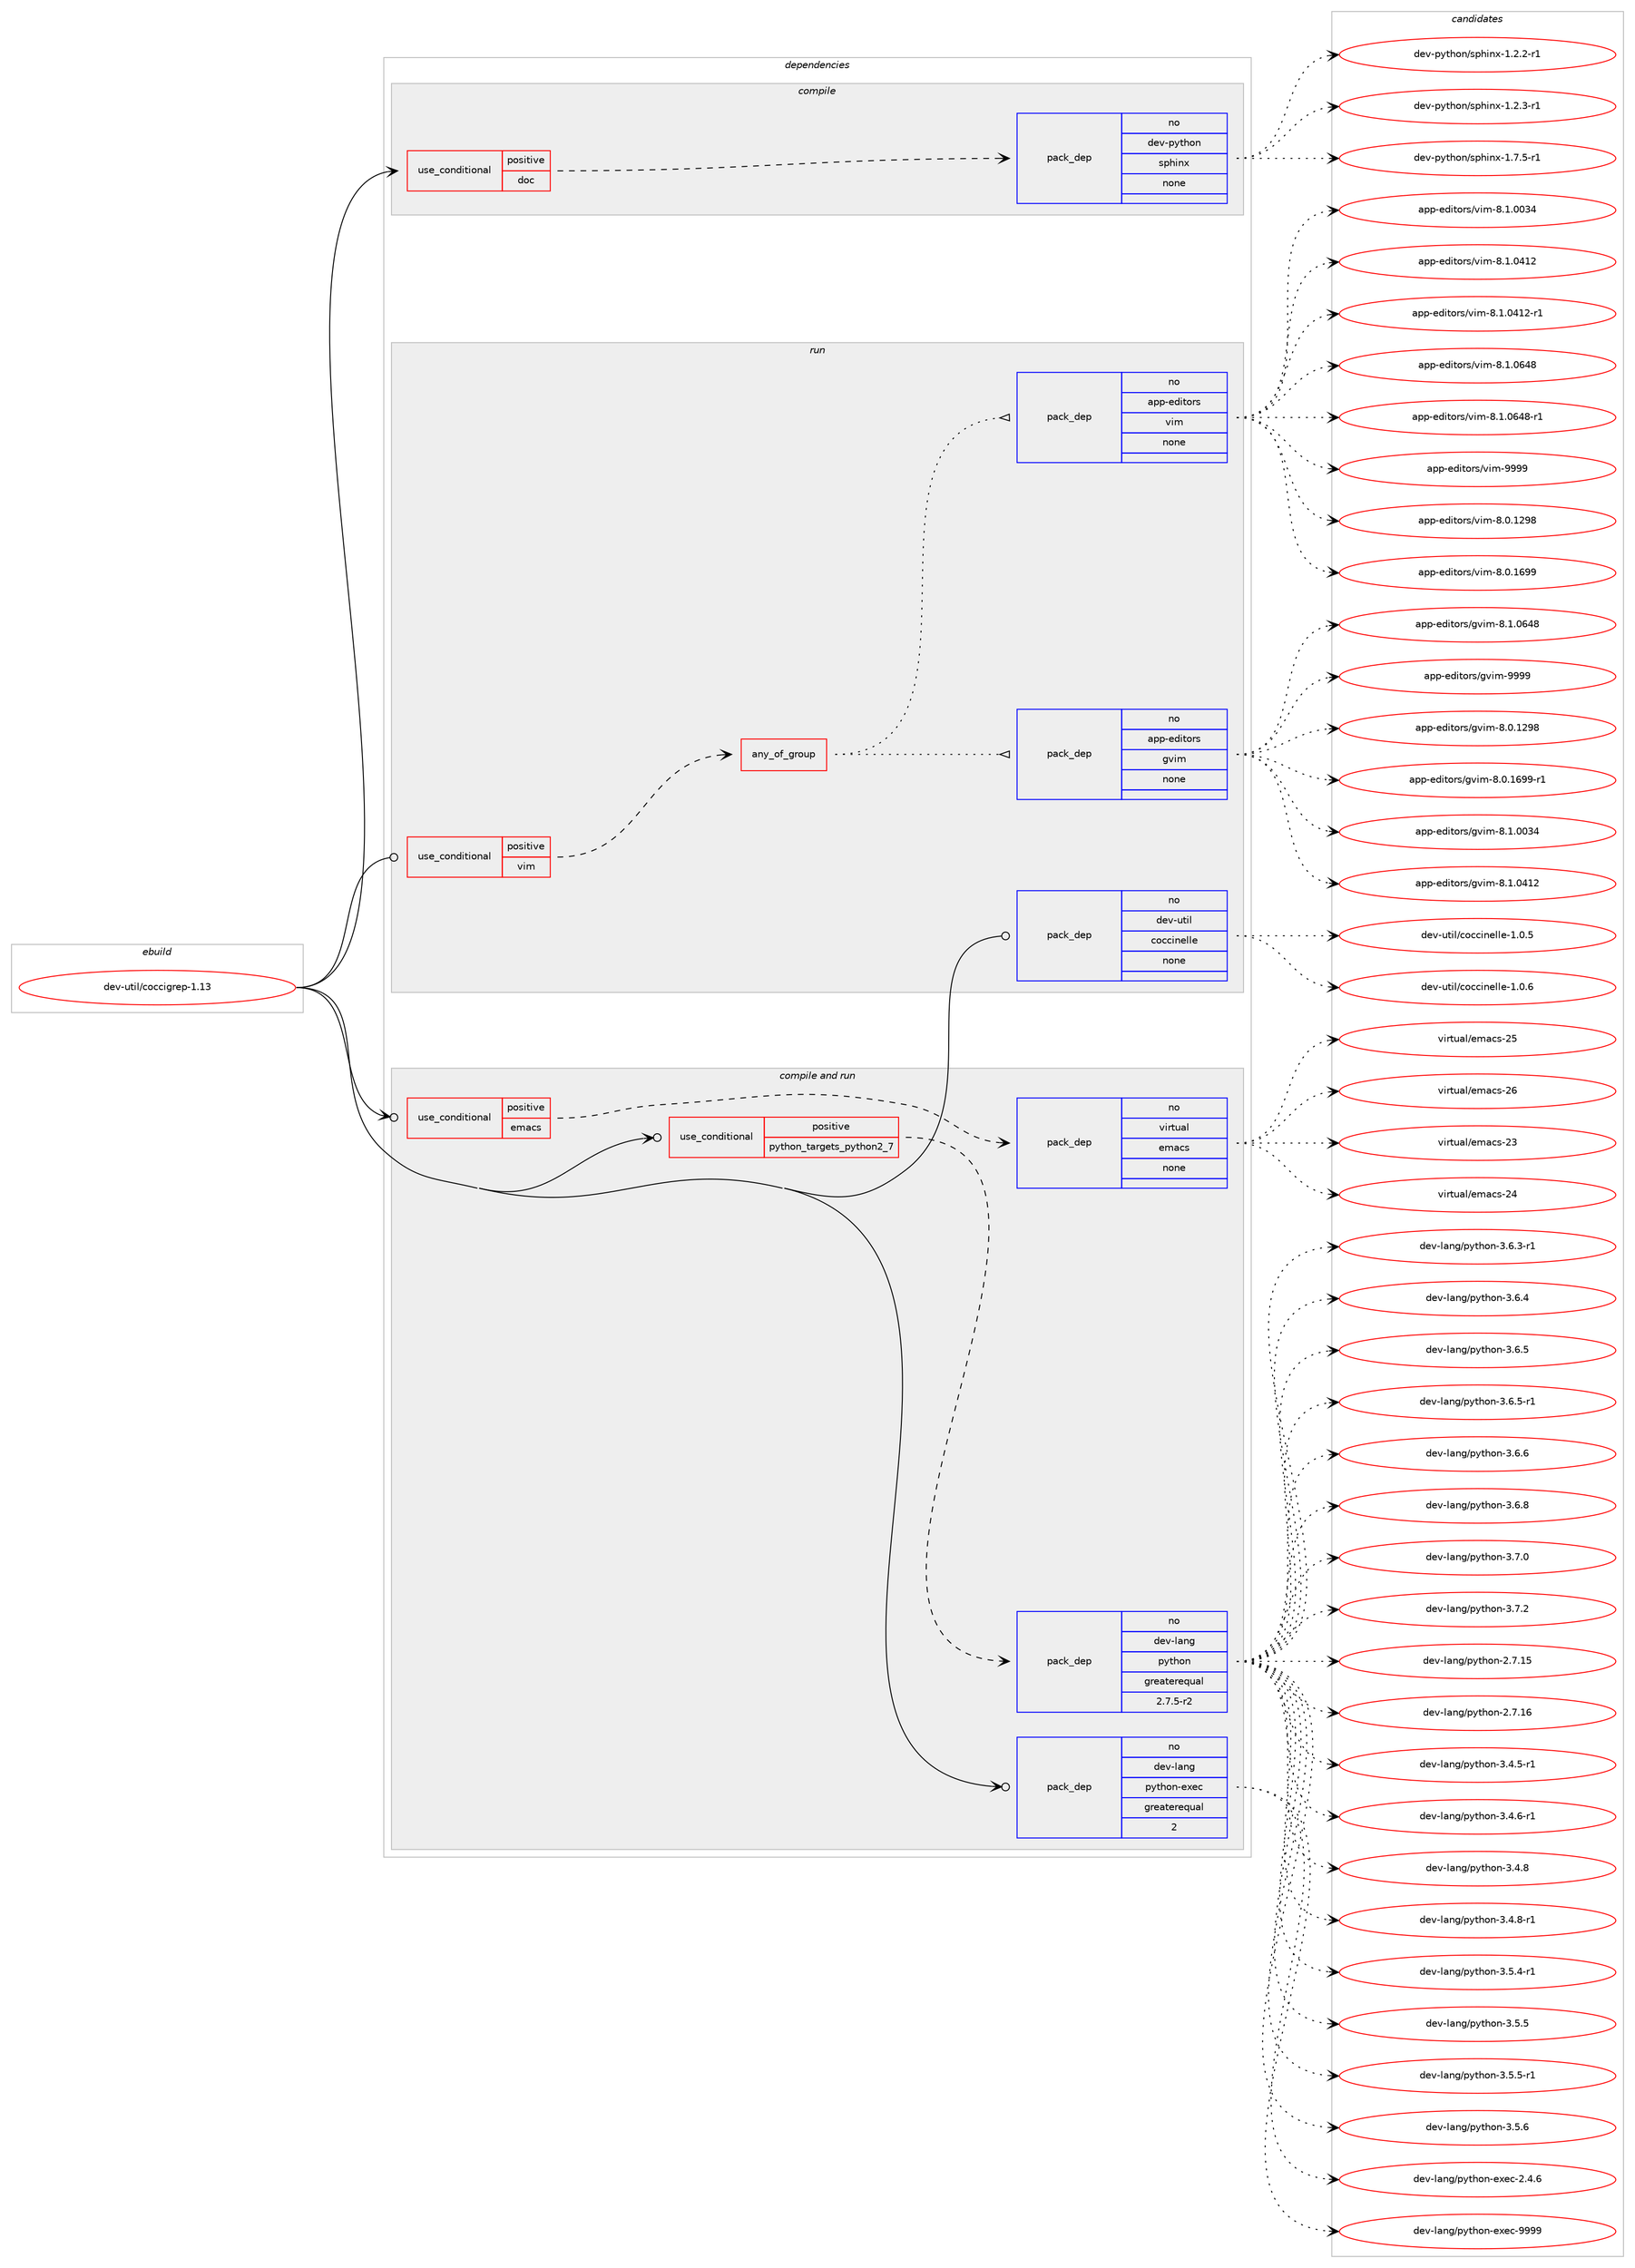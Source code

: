 digraph prolog {

# *************
# Graph options
# *************

newrank=true;
concentrate=true;
compound=true;
graph [rankdir=LR,fontname=Helvetica,fontsize=10,ranksep=1.5];#, ranksep=2.5, nodesep=0.2];
edge  [arrowhead=vee];
node  [fontname=Helvetica,fontsize=10];

# **********
# The ebuild
# **********

subgraph cluster_leftcol {
color=gray;
rank=same;
label=<<i>ebuild</i>>;
id [label="dev-util/coccigrep-1.13", color=red, width=4, href="../dev-util/coccigrep-1.13.svg"];
}

# ****************
# The dependencies
# ****************

subgraph cluster_midcol {
color=gray;
label=<<i>dependencies</i>>;
subgraph cluster_compile {
fillcolor="#eeeeee";
style=filled;
label=<<i>compile</i>>;
subgraph cond423533 {
dependency1542567 [label=<<TABLE BORDER="0" CELLBORDER="1" CELLSPACING="0" CELLPADDING="4"><TR><TD ROWSPAN="3" CELLPADDING="10">use_conditional</TD></TR><TR><TD>positive</TD></TR><TR><TD>doc</TD></TR></TABLE>>, shape=none, color=red];
subgraph pack1095427 {
dependency1542568 [label=<<TABLE BORDER="0" CELLBORDER="1" CELLSPACING="0" CELLPADDING="4" WIDTH="220"><TR><TD ROWSPAN="6" CELLPADDING="30">pack_dep</TD></TR><TR><TD WIDTH="110">no</TD></TR><TR><TD>dev-python</TD></TR><TR><TD>sphinx</TD></TR><TR><TD>none</TD></TR><TR><TD></TD></TR></TABLE>>, shape=none, color=blue];
}
dependency1542567:e -> dependency1542568:w [weight=20,style="dashed",arrowhead="vee"];
}
id:e -> dependency1542567:w [weight=20,style="solid",arrowhead="vee"];
}
subgraph cluster_compileandrun {
fillcolor="#eeeeee";
style=filled;
label=<<i>compile and run</i>>;
subgraph cond423534 {
dependency1542569 [label=<<TABLE BORDER="0" CELLBORDER="1" CELLSPACING="0" CELLPADDING="4"><TR><TD ROWSPAN="3" CELLPADDING="10">use_conditional</TD></TR><TR><TD>positive</TD></TR><TR><TD>emacs</TD></TR></TABLE>>, shape=none, color=red];
subgraph pack1095428 {
dependency1542570 [label=<<TABLE BORDER="0" CELLBORDER="1" CELLSPACING="0" CELLPADDING="4" WIDTH="220"><TR><TD ROWSPAN="6" CELLPADDING="30">pack_dep</TD></TR><TR><TD WIDTH="110">no</TD></TR><TR><TD>virtual</TD></TR><TR><TD>emacs</TD></TR><TR><TD>none</TD></TR><TR><TD></TD></TR></TABLE>>, shape=none, color=blue];
}
dependency1542569:e -> dependency1542570:w [weight=20,style="dashed",arrowhead="vee"];
}
id:e -> dependency1542569:w [weight=20,style="solid",arrowhead="odotvee"];
subgraph cond423535 {
dependency1542571 [label=<<TABLE BORDER="0" CELLBORDER="1" CELLSPACING="0" CELLPADDING="4"><TR><TD ROWSPAN="3" CELLPADDING="10">use_conditional</TD></TR><TR><TD>positive</TD></TR><TR><TD>python_targets_python2_7</TD></TR></TABLE>>, shape=none, color=red];
subgraph pack1095429 {
dependency1542572 [label=<<TABLE BORDER="0" CELLBORDER="1" CELLSPACING="0" CELLPADDING="4" WIDTH="220"><TR><TD ROWSPAN="6" CELLPADDING="30">pack_dep</TD></TR><TR><TD WIDTH="110">no</TD></TR><TR><TD>dev-lang</TD></TR><TR><TD>python</TD></TR><TR><TD>greaterequal</TD></TR><TR><TD>2.7.5-r2</TD></TR></TABLE>>, shape=none, color=blue];
}
dependency1542571:e -> dependency1542572:w [weight=20,style="dashed",arrowhead="vee"];
}
id:e -> dependency1542571:w [weight=20,style="solid",arrowhead="odotvee"];
subgraph pack1095430 {
dependency1542573 [label=<<TABLE BORDER="0" CELLBORDER="1" CELLSPACING="0" CELLPADDING="4" WIDTH="220"><TR><TD ROWSPAN="6" CELLPADDING="30">pack_dep</TD></TR><TR><TD WIDTH="110">no</TD></TR><TR><TD>dev-lang</TD></TR><TR><TD>python-exec</TD></TR><TR><TD>greaterequal</TD></TR><TR><TD>2</TD></TR></TABLE>>, shape=none, color=blue];
}
id:e -> dependency1542573:w [weight=20,style="solid",arrowhead="odotvee"];
}
subgraph cluster_run {
fillcolor="#eeeeee";
style=filled;
label=<<i>run</i>>;
subgraph cond423536 {
dependency1542574 [label=<<TABLE BORDER="0" CELLBORDER="1" CELLSPACING="0" CELLPADDING="4"><TR><TD ROWSPAN="3" CELLPADDING="10">use_conditional</TD></TR><TR><TD>positive</TD></TR><TR><TD>vim</TD></TR></TABLE>>, shape=none, color=red];
subgraph any23018 {
dependency1542575 [label=<<TABLE BORDER="0" CELLBORDER="1" CELLSPACING="0" CELLPADDING="4"><TR><TD CELLPADDING="10">any_of_group</TD></TR></TABLE>>, shape=none, color=red];subgraph pack1095431 {
dependency1542576 [label=<<TABLE BORDER="0" CELLBORDER="1" CELLSPACING="0" CELLPADDING="4" WIDTH="220"><TR><TD ROWSPAN="6" CELLPADDING="30">pack_dep</TD></TR><TR><TD WIDTH="110">no</TD></TR><TR><TD>app-editors</TD></TR><TR><TD>vim</TD></TR><TR><TD>none</TD></TR><TR><TD></TD></TR></TABLE>>, shape=none, color=blue];
}
dependency1542575:e -> dependency1542576:w [weight=20,style="dotted",arrowhead="oinv"];
subgraph pack1095432 {
dependency1542577 [label=<<TABLE BORDER="0" CELLBORDER="1" CELLSPACING="0" CELLPADDING="4" WIDTH="220"><TR><TD ROWSPAN="6" CELLPADDING="30">pack_dep</TD></TR><TR><TD WIDTH="110">no</TD></TR><TR><TD>app-editors</TD></TR><TR><TD>gvim</TD></TR><TR><TD>none</TD></TR><TR><TD></TD></TR></TABLE>>, shape=none, color=blue];
}
dependency1542575:e -> dependency1542577:w [weight=20,style="dotted",arrowhead="oinv"];
}
dependency1542574:e -> dependency1542575:w [weight=20,style="dashed",arrowhead="vee"];
}
id:e -> dependency1542574:w [weight=20,style="solid",arrowhead="odot"];
subgraph pack1095433 {
dependency1542578 [label=<<TABLE BORDER="0" CELLBORDER="1" CELLSPACING="0" CELLPADDING="4" WIDTH="220"><TR><TD ROWSPAN="6" CELLPADDING="30">pack_dep</TD></TR><TR><TD WIDTH="110">no</TD></TR><TR><TD>dev-util</TD></TR><TR><TD>coccinelle</TD></TR><TR><TD>none</TD></TR><TR><TD></TD></TR></TABLE>>, shape=none, color=blue];
}
id:e -> dependency1542578:w [weight=20,style="solid",arrowhead="odot"];
}
}

# **************
# The candidates
# **************

subgraph cluster_choices {
rank=same;
color=gray;
label=<<i>candidates</i>>;

subgraph choice1095427 {
color=black;
nodesep=1;
choice10010111845112121116104111110471151121041051101204549465046504511449 [label="dev-python/sphinx-1.2.2-r1", color=red, width=4,href="../dev-python/sphinx-1.2.2-r1.svg"];
choice10010111845112121116104111110471151121041051101204549465046514511449 [label="dev-python/sphinx-1.2.3-r1", color=red, width=4,href="../dev-python/sphinx-1.2.3-r1.svg"];
choice10010111845112121116104111110471151121041051101204549465546534511449 [label="dev-python/sphinx-1.7.5-r1", color=red, width=4,href="../dev-python/sphinx-1.7.5-r1.svg"];
dependency1542568:e -> choice10010111845112121116104111110471151121041051101204549465046504511449:w [style=dotted,weight="100"];
dependency1542568:e -> choice10010111845112121116104111110471151121041051101204549465046514511449:w [style=dotted,weight="100"];
dependency1542568:e -> choice10010111845112121116104111110471151121041051101204549465546534511449:w [style=dotted,weight="100"];
}
subgraph choice1095428 {
color=black;
nodesep=1;
choice11810511411611797108471011099799115455051 [label="virtual/emacs-23", color=red, width=4,href="../virtual/emacs-23.svg"];
choice11810511411611797108471011099799115455052 [label="virtual/emacs-24", color=red, width=4,href="../virtual/emacs-24.svg"];
choice11810511411611797108471011099799115455053 [label="virtual/emacs-25", color=red, width=4,href="../virtual/emacs-25.svg"];
choice11810511411611797108471011099799115455054 [label="virtual/emacs-26", color=red, width=4,href="../virtual/emacs-26.svg"];
dependency1542570:e -> choice11810511411611797108471011099799115455051:w [style=dotted,weight="100"];
dependency1542570:e -> choice11810511411611797108471011099799115455052:w [style=dotted,weight="100"];
dependency1542570:e -> choice11810511411611797108471011099799115455053:w [style=dotted,weight="100"];
dependency1542570:e -> choice11810511411611797108471011099799115455054:w [style=dotted,weight="100"];
}
subgraph choice1095429 {
color=black;
nodesep=1;
choice10010111845108971101034711212111610411111045504655464953 [label="dev-lang/python-2.7.15", color=red, width=4,href="../dev-lang/python-2.7.15.svg"];
choice10010111845108971101034711212111610411111045504655464954 [label="dev-lang/python-2.7.16", color=red, width=4,href="../dev-lang/python-2.7.16.svg"];
choice1001011184510897110103471121211161041111104551465246534511449 [label="dev-lang/python-3.4.5-r1", color=red, width=4,href="../dev-lang/python-3.4.5-r1.svg"];
choice1001011184510897110103471121211161041111104551465246544511449 [label="dev-lang/python-3.4.6-r1", color=red, width=4,href="../dev-lang/python-3.4.6-r1.svg"];
choice100101118451089711010347112121116104111110455146524656 [label="dev-lang/python-3.4.8", color=red, width=4,href="../dev-lang/python-3.4.8.svg"];
choice1001011184510897110103471121211161041111104551465246564511449 [label="dev-lang/python-3.4.8-r1", color=red, width=4,href="../dev-lang/python-3.4.8-r1.svg"];
choice1001011184510897110103471121211161041111104551465346524511449 [label="dev-lang/python-3.5.4-r1", color=red, width=4,href="../dev-lang/python-3.5.4-r1.svg"];
choice100101118451089711010347112121116104111110455146534653 [label="dev-lang/python-3.5.5", color=red, width=4,href="../dev-lang/python-3.5.5.svg"];
choice1001011184510897110103471121211161041111104551465346534511449 [label="dev-lang/python-3.5.5-r1", color=red, width=4,href="../dev-lang/python-3.5.5-r1.svg"];
choice100101118451089711010347112121116104111110455146534654 [label="dev-lang/python-3.5.6", color=red, width=4,href="../dev-lang/python-3.5.6.svg"];
choice1001011184510897110103471121211161041111104551465446514511449 [label="dev-lang/python-3.6.3-r1", color=red, width=4,href="../dev-lang/python-3.6.3-r1.svg"];
choice100101118451089711010347112121116104111110455146544652 [label="dev-lang/python-3.6.4", color=red, width=4,href="../dev-lang/python-3.6.4.svg"];
choice100101118451089711010347112121116104111110455146544653 [label="dev-lang/python-3.6.5", color=red, width=4,href="../dev-lang/python-3.6.5.svg"];
choice1001011184510897110103471121211161041111104551465446534511449 [label="dev-lang/python-3.6.5-r1", color=red, width=4,href="../dev-lang/python-3.6.5-r1.svg"];
choice100101118451089711010347112121116104111110455146544654 [label="dev-lang/python-3.6.6", color=red, width=4,href="../dev-lang/python-3.6.6.svg"];
choice100101118451089711010347112121116104111110455146544656 [label="dev-lang/python-3.6.8", color=red, width=4,href="../dev-lang/python-3.6.8.svg"];
choice100101118451089711010347112121116104111110455146554648 [label="dev-lang/python-3.7.0", color=red, width=4,href="../dev-lang/python-3.7.0.svg"];
choice100101118451089711010347112121116104111110455146554650 [label="dev-lang/python-3.7.2", color=red, width=4,href="../dev-lang/python-3.7.2.svg"];
dependency1542572:e -> choice10010111845108971101034711212111610411111045504655464953:w [style=dotted,weight="100"];
dependency1542572:e -> choice10010111845108971101034711212111610411111045504655464954:w [style=dotted,weight="100"];
dependency1542572:e -> choice1001011184510897110103471121211161041111104551465246534511449:w [style=dotted,weight="100"];
dependency1542572:e -> choice1001011184510897110103471121211161041111104551465246544511449:w [style=dotted,weight="100"];
dependency1542572:e -> choice100101118451089711010347112121116104111110455146524656:w [style=dotted,weight="100"];
dependency1542572:e -> choice1001011184510897110103471121211161041111104551465246564511449:w [style=dotted,weight="100"];
dependency1542572:e -> choice1001011184510897110103471121211161041111104551465346524511449:w [style=dotted,weight="100"];
dependency1542572:e -> choice100101118451089711010347112121116104111110455146534653:w [style=dotted,weight="100"];
dependency1542572:e -> choice1001011184510897110103471121211161041111104551465346534511449:w [style=dotted,weight="100"];
dependency1542572:e -> choice100101118451089711010347112121116104111110455146534654:w [style=dotted,weight="100"];
dependency1542572:e -> choice1001011184510897110103471121211161041111104551465446514511449:w [style=dotted,weight="100"];
dependency1542572:e -> choice100101118451089711010347112121116104111110455146544652:w [style=dotted,weight="100"];
dependency1542572:e -> choice100101118451089711010347112121116104111110455146544653:w [style=dotted,weight="100"];
dependency1542572:e -> choice1001011184510897110103471121211161041111104551465446534511449:w [style=dotted,weight="100"];
dependency1542572:e -> choice100101118451089711010347112121116104111110455146544654:w [style=dotted,weight="100"];
dependency1542572:e -> choice100101118451089711010347112121116104111110455146544656:w [style=dotted,weight="100"];
dependency1542572:e -> choice100101118451089711010347112121116104111110455146554648:w [style=dotted,weight="100"];
dependency1542572:e -> choice100101118451089711010347112121116104111110455146554650:w [style=dotted,weight="100"];
}
subgraph choice1095430 {
color=black;
nodesep=1;
choice1001011184510897110103471121211161041111104510112010199455046524654 [label="dev-lang/python-exec-2.4.6", color=red, width=4,href="../dev-lang/python-exec-2.4.6.svg"];
choice10010111845108971101034711212111610411111045101120101994557575757 [label="dev-lang/python-exec-9999", color=red, width=4,href="../dev-lang/python-exec-9999.svg"];
dependency1542573:e -> choice1001011184510897110103471121211161041111104510112010199455046524654:w [style=dotted,weight="100"];
dependency1542573:e -> choice10010111845108971101034711212111610411111045101120101994557575757:w [style=dotted,weight="100"];
}
subgraph choice1095431 {
color=black;
nodesep=1;
choice971121124510110010511611111411547118105109455646484649505756 [label="app-editors/vim-8.0.1298", color=red, width=4,href="../app-editors/vim-8.0.1298.svg"];
choice971121124510110010511611111411547118105109455646484649545757 [label="app-editors/vim-8.0.1699", color=red, width=4,href="../app-editors/vim-8.0.1699.svg"];
choice971121124510110010511611111411547118105109455646494648485152 [label="app-editors/vim-8.1.0034", color=red, width=4,href="../app-editors/vim-8.1.0034.svg"];
choice971121124510110010511611111411547118105109455646494648524950 [label="app-editors/vim-8.1.0412", color=red, width=4,href="../app-editors/vim-8.1.0412.svg"];
choice9711211245101100105116111114115471181051094556464946485249504511449 [label="app-editors/vim-8.1.0412-r1", color=red, width=4,href="../app-editors/vim-8.1.0412-r1.svg"];
choice971121124510110010511611111411547118105109455646494648545256 [label="app-editors/vim-8.1.0648", color=red, width=4,href="../app-editors/vim-8.1.0648.svg"];
choice9711211245101100105116111114115471181051094556464946485452564511449 [label="app-editors/vim-8.1.0648-r1", color=red, width=4,href="../app-editors/vim-8.1.0648-r1.svg"];
choice9711211245101100105116111114115471181051094557575757 [label="app-editors/vim-9999", color=red, width=4,href="../app-editors/vim-9999.svg"];
dependency1542576:e -> choice971121124510110010511611111411547118105109455646484649505756:w [style=dotted,weight="100"];
dependency1542576:e -> choice971121124510110010511611111411547118105109455646484649545757:w [style=dotted,weight="100"];
dependency1542576:e -> choice971121124510110010511611111411547118105109455646494648485152:w [style=dotted,weight="100"];
dependency1542576:e -> choice971121124510110010511611111411547118105109455646494648524950:w [style=dotted,weight="100"];
dependency1542576:e -> choice9711211245101100105116111114115471181051094556464946485249504511449:w [style=dotted,weight="100"];
dependency1542576:e -> choice971121124510110010511611111411547118105109455646494648545256:w [style=dotted,weight="100"];
dependency1542576:e -> choice9711211245101100105116111114115471181051094556464946485452564511449:w [style=dotted,weight="100"];
dependency1542576:e -> choice9711211245101100105116111114115471181051094557575757:w [style=dotted,weight="100"];
}
subgraph choice1095432 {
color=black;
nodesep=1;
choice971121124510110010511611111411547103118105109455646484649505756 [label="app-editors/gvim-8.0.1298", color=red, width=4,href="../app-editors/gvim-8.0.1298.svg"];
choice9711211245101100105116111114115471031181051094556464846495457574511449 [label="app-editors/gvim-8.0.1699-r1", color=red, width=4,href="../app-editors/gvim-8.0.1699-r1.svg"];
choice971121124510110010511611111411547103118105109455646494648485152 [label="app-editors/gvim-8.1.0034", color=red, width=4,href="../app-editors/gvim-8.1.0034.svg"];
choice971121124510110010511611111411547103118105109455646494648524950 [label="app-editors/gvim-8.1.0412", color=red, width=4,href="../app-editors/gvim-8.1.0412.svg"];
choice971121124510110010511611111411547103118105109455646494648545256 [label="app-editors/gvim-8.1.0648", color=red, width=4,href="../app-editors/gvim-8.1.0648.svg"];
choice9711211245101100105116111114115471031181051094557575757 [label="app-editors/gvim-9999", color=red, width=4,href="../app-editors/gvim-9999.svg"];
dependency1542577:e -> choice971121124510110010511611111411547103118105109455646484649505756:w [style=dotted,weight="100"];
dependency1542577:e -> choice9711211245101100105116111114115471031181051094556464846495457574511449:w [style=dotted,weight="100"];
dependency1542577:e -> choice971121124510110010511611111411547103118105109455646494648485152:w [style=dotted,weight="100"];
dependency1542577:e -> choice971121124510110010511611111411547103118105109455646494648524950:w [style=dotted,weight="100"];
dependency1542577:e -> choice971121124510110010511611111411547103118105109455646494648545256:w [style=dotted,weight="100"];
dependency1542577:e -> choice9711211245101100105116111114115471031181051094557575757:w [style=dotted,weight="100"];
}
subgraph choice1095433 {
color=black;
nodesep=1;
choice1001011184511711610510847991119999105110101108108101454946484653 [label="dev-util/coccinelle-1.0.5", color=red, width=4,href="../dev-util/coccinelle-1.0.5.svg"];
choice1001011184511711610510847991119999105110101108108101454946484654 [label="dev-util/coccinelle-1.0.6", color=red, width=4,href="../dev-util/coccinelle-1.0.6.svg"];
dependency1542578:e -> choice1001011184511711610510847991119999105110101108108101454946484653:w [style=dotted,weight="100"];
dependency1542578:e -> choice1001011184511711610510847991119999105110101108108101454946484654:w [style=dotted,weight="100"];
}
}

}

